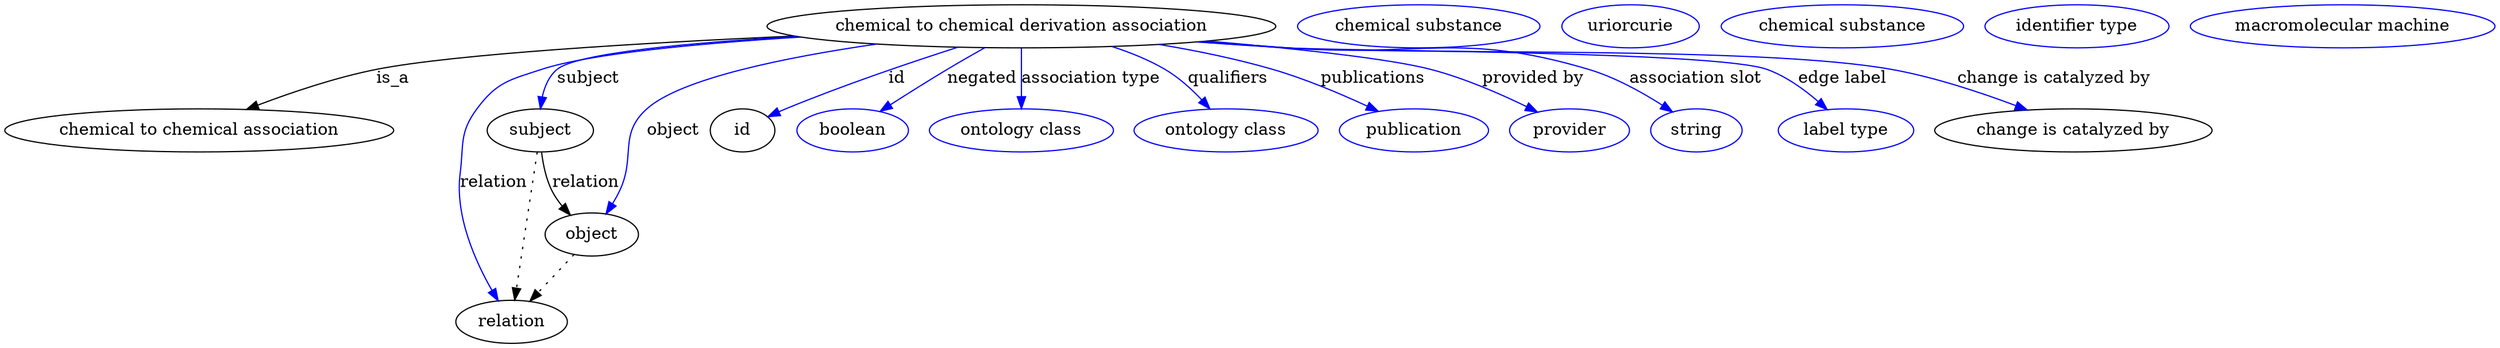 digraph {
	graph [bb="0,0,1687.5,281"];
	node [label="\N"];
	"chemical to chemical derivation association"	 [height=0.5,
		label="chemical to chemical derivation association",
		pos="709.74,263",
		width=4.578];
	"chemical to chemical association"	 [height=0.5,
		pos="126.74,177",
		width=3.5206];
	"chemical to chemical derivation association" -> "chemical to chemical association"	 [label=is_a,
		lp="257.02,220",
		pos="e,159.96,194.44 556.19,256.41 444.14,250.59 302.28,240.87 245.19,227 219,220.64 191.16,209.15 169.06,198.79"];
	subject	 [height=0.5,
		pos="359.74,177",
		width=0.97656];
	"chemical to chemical derivation association" -> subject	 [color=blue,
		label=subject,
		lp="397.57,220",
		pos="e,361.24,195.02 564.55,254.45 482.07,248.35 392.26,239.07 377.09,227 370.24,221.55 366.09,213.23 363.57,204.93",
		style=solid];
	relation	 [height=0.5,
		pos="339.74,18",
		width=1.031];
	"chemical to chemical derivation association" -> relation	 [color=blue,
		label=relation,
		lp="329.12,134",
		pos="e,332.65,35.763 563.11,254.76 485.93,249.03 399.96,240.05 363.74,227 339.62,218.31 329.62,216.56 315.74,195 299.25,169.38 302.55,\
157.15 306.98,127 311.18,98.478 321.23,67.064 329.1,45.317",
		style=solid];
	object	 [height=0.5,
		pos="399.74,91",
		width=0.88096];
	"chemical to chemical derivation association" -> object	 [color=blue,
		label=object,
		lp="456.85,177",
		pos="e,408.46,108.39 612.06,248.5 545.4,236.77 464.78,218.38 439.54,195 416.15,173.34 428.63,156.57 416.74,127 415.51,123.92 414.13,120.73 \
412.72,117.58",
		style=solid];
	id	 [height=0.5,
		pos="509.74,177",
		width=0.75];
	"chemical to chemical derivation association" -> id	 [color=blue,
		label=id,
		lp="623.19,220",
		pos="e,531.33,188.1 665.53,245.65 632.31,232.38 585.84,213.31 545.74,195 543.98,194.19 542.17,193.35 540.36,192.49",
		style=solid];
	negated	 [color=blue,
		height=0.5,
		label=boolean,
		pos="592.74,177",
		width=1.0584];
	"chemical to chemical derivation association" -> negated	 [color=blue,
		label=negated,
		lp="680.51,220",
		pos="e,613.44,192.21 685.5,245.18 666.96,231.55 641.33,212.71 621.71,198.29",
		style=solid];
	"association type"	 [color=blue,
		height=0.5,
		label="ontology class",
		pos="709.74,177",
		width=1.6931];
	"chemical to chemical derivation association" -> "association type"	 [color=blue,
		label="association type",
		lp="754.65,220",
		pos="e,709.74,195.21 709.74,244.76 709.74,233.36 709.74,218.43 709.74,205.49",
		style=solid];
	qualifiers	 [color=blue,
		height=0.5,
		label="ontology class",
		pos="849.74,177",
		width=1.6931];
	"chemical to chemical derivation association" -> qualifiers	 [color=blue,
		label=qualifiers,
		lp="845.79,220",
		pos="e,836.89,194.67 766.52,246.09 779.33,240.99 792.47,234.66 803.74,227 813.61,220.3 822.85,211.1 830.43,202.42",
		style=solid];
	publications	 [color=blue,
		height=0.5,
		label=publication,
		pos="978.74,177",
		width=1.3859];
	"chemical to chemical derivation association" -> publications	 [color=blue,
		label=publications,
		lp="942.96,220",
		pos="e,951.96,192.2 798.69,247.79 823.94,242.38 851.22,235.48 875.74,227 898.83,219.02 923.49,207.18 942.89,197.02",
		style=solid];
	"provided by"	 [color=blue,
		height=0.5,
		label=provider,
		pos="1086.7,177",
		width=1.1129];
	"chemical to chemical derivation association" -> "provided by"	 [color=blue,
		label="provided by",
		lp="1051.4,220",
		pos="e,1061.9,191.41 830.15,250.66 888.83,243.91 952.69,235.26 980.74,227 1006,219.57 1032.7,206.91 1053.1,196.18",
		style=solid];
	"association slot"	 [color=blue,
		height=0.5,
		label=string,
		pos="1174.7,177",
		width=0.8403];
	"chemical to chemical derivation association" -> "association slot"	 [color=blue,
		label="association slot",
		lp="1162.7,220",
		pos="e,1155.8,191.36 827.9,250.44 846.26,248.57 865.01,246.7 882.74,245 974.23,236.24 1001.1,254.76 1088.7,227 1109.7,220.35 1131.1,207.94 \
1147.3,197.14",
		style=solid];
	"edge label"	 [color=blue,
		height=0.5,
		label="label type",
		pos="1275.7,177",
		width=1.2425];
	"chemical to chemical derivation association" -> "edge label"	 [color=blue,
		label="edge label",
		lp="1264.3,220",
		pos="e,1259.3,193.98 825.53,250.17 844.63,248.28 864.23,246.47 882.74,245 955.29,239.23 1141.4,252.07 1209.7,227 1225.2,221.33 1240,210.72 \
1251.7,200.73",
		style=solid];
	"change is catalyzed by"	 [height=0.5,
		pos="1428.7,177",
		width=2.4974];
	"chemical to chemical derivation association" -> "change is catalyzed by"	 [color=blue,
		label="change is catalyzed by",
		lp="1408.9,220",
		pos="e,1394.1,193.62 824.58,250.07 843.98,248.17 863.92,246.39 882.74,245 974.58,238.23 1206.5,245.54 1296.7,227 1327.1,220.76 1359.6,\
208.5 1384.8,197.68",
		style=solid];
	subject -> relation	 [pos="e,342.01,36.027 357.45,158.76 353.98,131.21 347.38,78.735 343.29,46.223",
		style=dotted];
	subject -> object	 [label=relation,
		lp="396.12,134",
		pos="e,386.16,107.46 363.32,158.87 365.63,149.13 369.12,137.08 373.98,127 375.77,123.29 377.94,119.56 380.25,115.97"];
	"chemical to chemical derivation association_subject"	 [color=blue,
		height=0.5,
		label="chemical substance",
		pos="970.74,263",
		width=2.1837];
	"chemical to chemical derivation association_relation"	 [color=blue,
		height=0.5,
		label=uriorcurie,
		pos="1112.7,263",
		width=1.2492];
	object -> relation	 [pos="e,353.51,34.752 386.13,74.435 378.43,65.075 368.67,53.191 360.08,42.745",
		style=dotted];
	"chemical to chemical derivation association_object"	 [color=blue,
		height=0.5,
		label="chemical substance",
		pos="1254.7,263",
		width=2.1837];
	association_id	 [color=blue,
		height=0.5,
		label="identifier type",
		pos="1410.7,263",
		width=1.652];
	"chemical to chemical derivation association_change is catalyzed by"	 [color=blue,
		height=0.5,
		label="macromolecular machine",
		pos="1587.7,263",
		width=2.7701];
}
